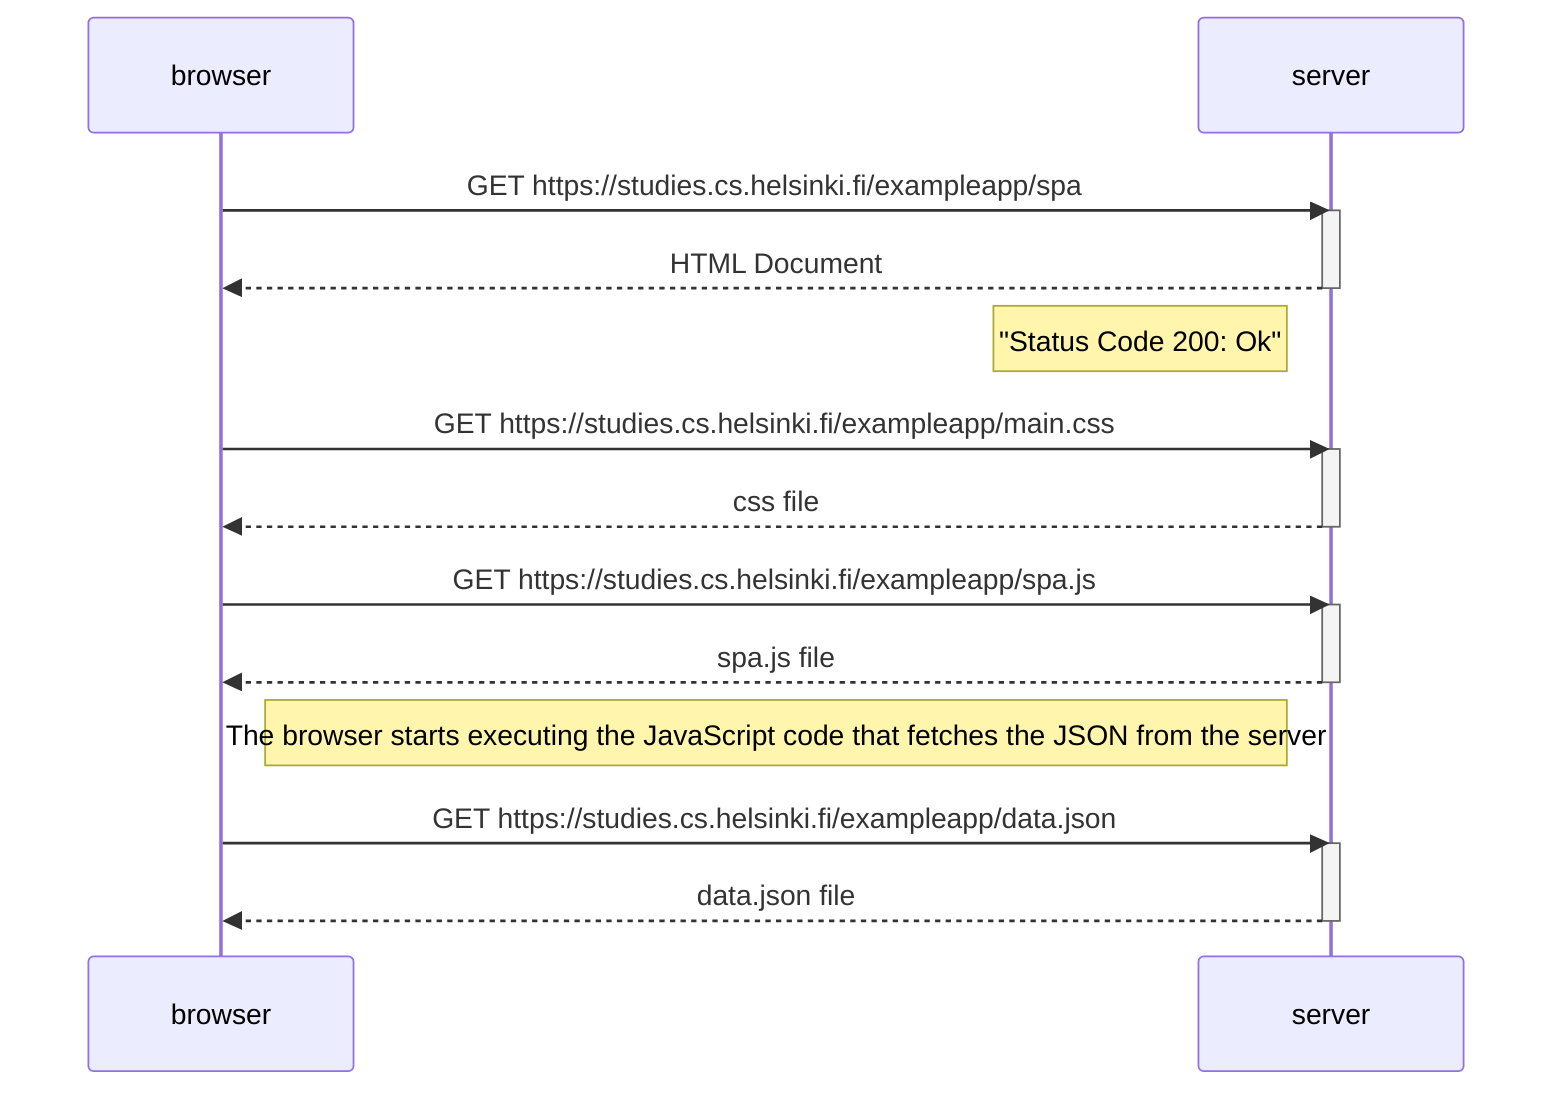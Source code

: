 sequenceDiagram
    participant browser
    participant server
    
    browser->>server: GET https://studies.cs.helsinki.fi/exampleapp/spa
    activate server
    server-->>browser: HTML Document
    deactivate server

    Note left of server: "Status Code 200: Ok"

    browser->>server: GET https://studies.cs.helsinki.fi/exampleapp/main.css
    activate server
    server-->>browser: css file
    deactivate server

    browser->>server: GET https://studies.cs.helsinki.fi/exampleapp/spa.js
    activate server
    server-->>browser: spa.js file
    deactivate server

    Note right of browser: The browser starts executing the JavaScript code that fetches the JSON from the server

    browser->>server: GET https://studies.cs.helsinki.fi/exampleapp/data.json
    activate server
    server-->>browser: data.json file 
    deactivate server